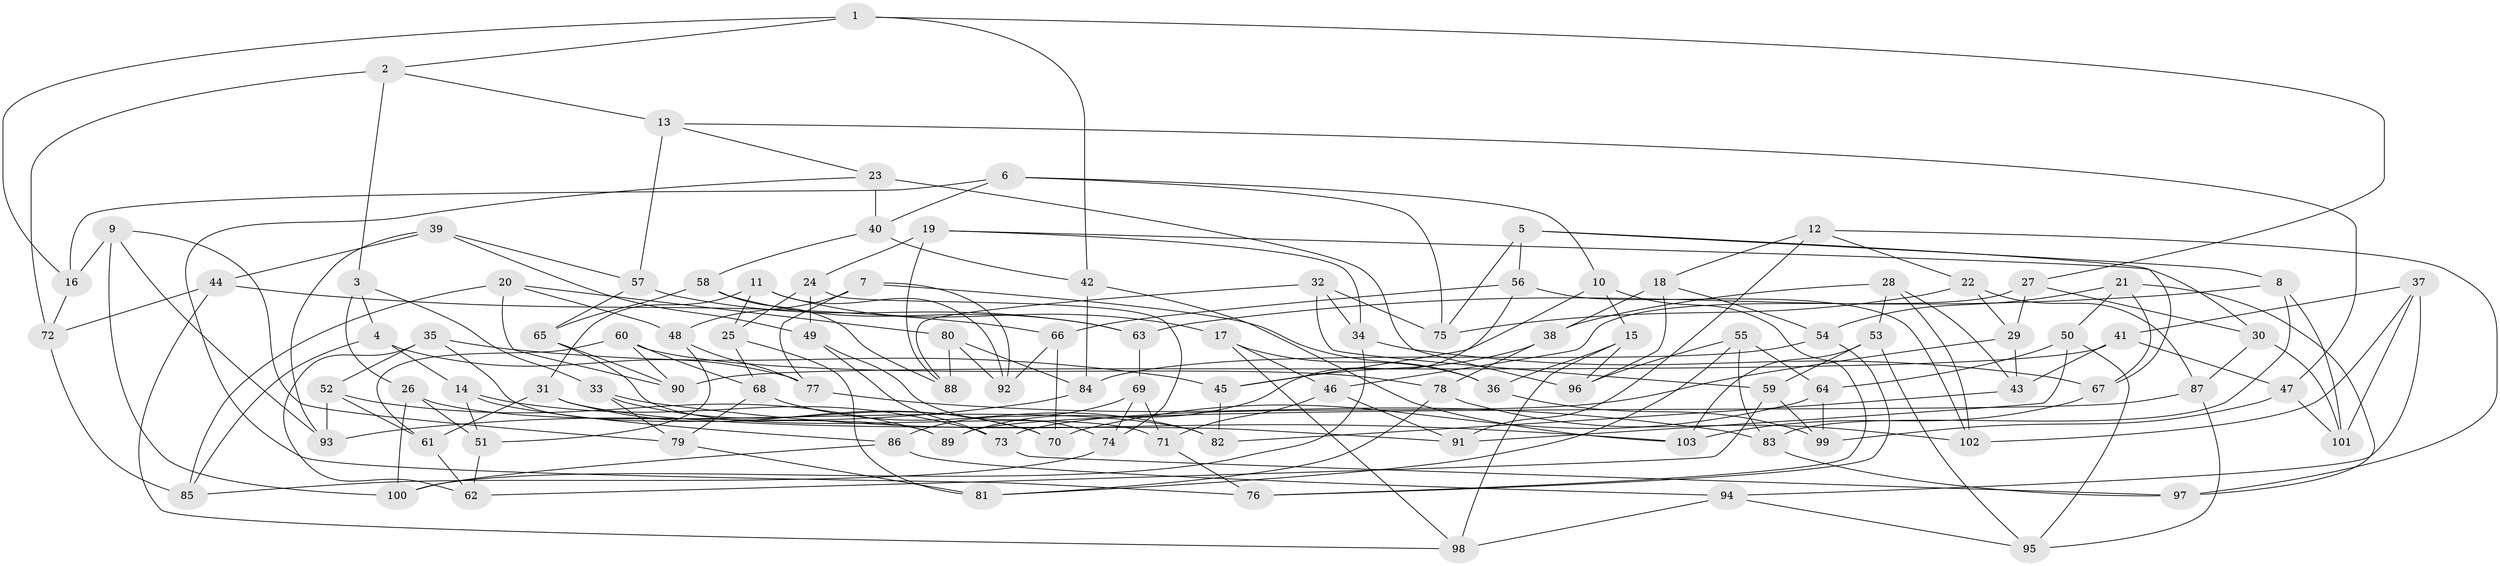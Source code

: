 // coarse degree distribution, {4: 0.3, 5: 0.1, 2: 0.03333333333333333, 8: 0.1, 6: 0.06666666666666667, 3: 0.16666666666666666, 7: 0.06666666666666667, 9: 0.03333333333333333, 12: 0.03333333333333333, 11: 0.03333333333333333, 10: 0.06666666666666667}
// Generated by graph-tools (version 1.1) at 2025/04/03/04/25 22:04:09]
// undirected, 103 vertices, 206 edges
graph export_dot {
graph [start="1"]
  node [color=gray90,style=filled];
  1;
  2;
  3;
  4;
  5;
  6;
  7;
  8;
  9;
  10;
  11;
  12;
  13;
  14;
  15;
  16;
  17;
  18;
  19;
  20;
  21;
  22;
  23;
  24;
  25;
  26;
  27;
  28;
  29;
  30;
  31;
  32;
  33;
  34;
  35;
  36;
  37;
  38;
  39;
  40;
  41;
  42;
  43;
  44;
  45;
  46;
  47;
  48;
  49;
  50;
  51;
  52;
  53;
  54;
  55;
  56;
  57;
  58;
  59;
  60;
  61;
  62;
  63;
  64;
  65;
  66;
  67;
  68;
  69;
  70;
  71;
  72;
  73;
  74;
  75;
  76;
  77;
  78;
  79;
  80;
  81;
  82;
  83;
  84;
  85;
  86;
  87;
  88;
  89;
  90;
  91;
  92;
  93;
  94;
  95;
  96;
  97;
  98;
  99;
  100;
  101;
  102;
  103;
  1 -- 42;
  1 -- 27;
  1 -- 2;
  1 -- 16;
  2 -- 72;
  2 -- 13;
  2 -- 3;
  3 -- 26;
  3 -- 4;
  3 -- 33;
  4 -- 14;
  4 -- 77;
  4 -- 85;
  5 -- 75;
  5 -- 67;
  5 -- 56;
  5 -- 8;
  6 -- 16;
  6 -- 10;
  6 -- 75;
  6 -- 40;
  7 -- 77;
  7 -- 92;
  7 -- 48;
  7 -- 36;
  8 -- 83;
  8 -- 63;
  8 -- 101;
  9 -- 93;
  9 -- 16;
  9 -- 79;
  9 -- 100;
  10 -- 76;
  10 -- 45;
  10 -- 15;
  11 -- 92;
  11 -- 25;
  11 -- 17;
  11 -- 31;
  12 -- 91;
  12 -- 22;
  12 -- 18;
  12 -- 97;
  13 -- 23;
  13 -- 57;
  13 -- 47;
  14 -- 73;
  14 -- 86;
  14 -- 51;
  15 -- 96;
  15 -- 98;
  15 -- 36;
  16 -- 72;
  17 -- 36;
  17 -- 98;
  17 -- 46;
  18 -- 96;
  18 -- 54;
  18 -- 38;
  19 -- 24;
  19 -- 88;
  19 -- 30;
  19 -- 34;
  20 -- 85;
  20 -- 80;
  20 -- 48;
  20 -- 90;
  21 -- 54;
  21 -- 50;
  21 -- 97;
  21 -- 67;
  22 -- 87;
  22 -- 29;
  22 -- 75;
  23 -- 76;
  23 -- 40;
  23 -- 96;
  24 -- 74;
  24 -- 49;
  24 -- 25;
  25 -- 81;
  25 -- 68;
  26 -- 51;
  26 -- 100;
  26 -- 82;
  27 -- 29;
  27 -- 46;
  27 -- 30;
  28 -- 38;
  28 -- 43;
  28 -- 53;
  28 -- 102;
  29 -- 43;
  29 -- 73;
  30 -- 101;
  30 -- 87;
  31 -- 61;
  31 -- 91;
  31 -- 70;
  32 -- 75;
  32 -- 34;
  32 -- 59;
  32 -- 88;
  33 -- 70;
  33 -- 103;
  33 -- 79;
  34 -- 100;
  34 -- 67;
  35 -- 52;
  35 -- 62;
  35 -- 89;
  35 -- 45;
  36 -- 99;
  37 -- 101;
  37 -- 102;
  37 -- 94;
  37 -- 41;
  38 -- 45;
  38 -- 78;
  39 -- 57;
  39 -- 93;
  39 -- 49;
  39 -- 44;
  40 -- 58;
  40 -- 42;
  41 -- 43;
  41 -- 90;
  41 -- 47;
  42 -- 103;
  42 -- 84;
  43 -- 82;
  44 -- 98;
  44 -- 72;
  44 -- 66;
  45 -- 82;
  46 -- 71;
  46 -- 91;
  47 -- 101;
  47 -- 99;
  48 -- 51;
  48 -- 77;
  49 -- 73;
  49 -- 74;
  50 -- 91;
  50 -- 64;
  50 -- 95;
  51 -- 62;
  52 -- 89;
  52 -- 61;
  52 -- 93;
  53 -- 95;
  53 -- 59;
  53 -- 103;
  54 -- 84;
  54 -- 76;
  55 -- 83;
  55 -- 64;
  55 -- 96;
  55 -- 81;
  56 -- 66;
  56 -- 102;
  56 -- 89;
  57 -- 65;
  57 -- 63;
  58 -- 65;
  58 -- 63;
  58 -- 88;
  59 -- 99;
  59 -- 62;
  60 -- 61;
  60 -- 90;
  60 -- 68;
  60 -- 78;
  61 -- 62;
  63 -- 69;
  64 -- 99;
  64 -- 70;
  65 -- 90;
  65 -- 71;
  66 -- 92;
  66 -- 70;
  67 -- 103;
  68 -- 82;
  68 -- 79;
  69 -- 71;
  69 -- 74;
  69 -- 86;
  71 -- 76;
  72 -- 85;
  73 -- 97;
  74 -- 85;
  77 -- 83;
  78 -- 81;
  78 -- 102;
  79 -- 81;
  80 -- 92;
  80 -- 88;
  80 -- 84;
  83 -- 97;
  84 -- 93;
  86 -- 100;
  86 -- 94;
  87 -- 89;
  87 -- 95;
  94 -- 98;
  94 -- 95;
}
